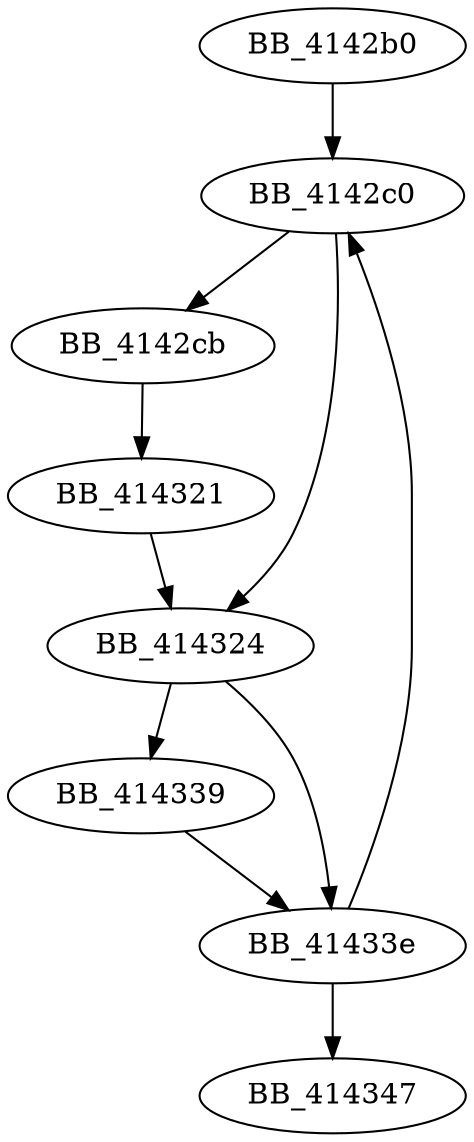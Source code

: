 DiGraph sub_4142B0{
BB_4142b0->BB_4142c0
BB_4142c0->BB_4142cb
BB_4142c0->BB_414324
BB_4142cb->BB_414321
BB_414321->BB_414324
BB_414324->BB_414339
BB_414324->BB_41433e
BB_414339->BB_41433e
BB_41433e->BB_4142c0
BB_41433e->BB_414347
}
